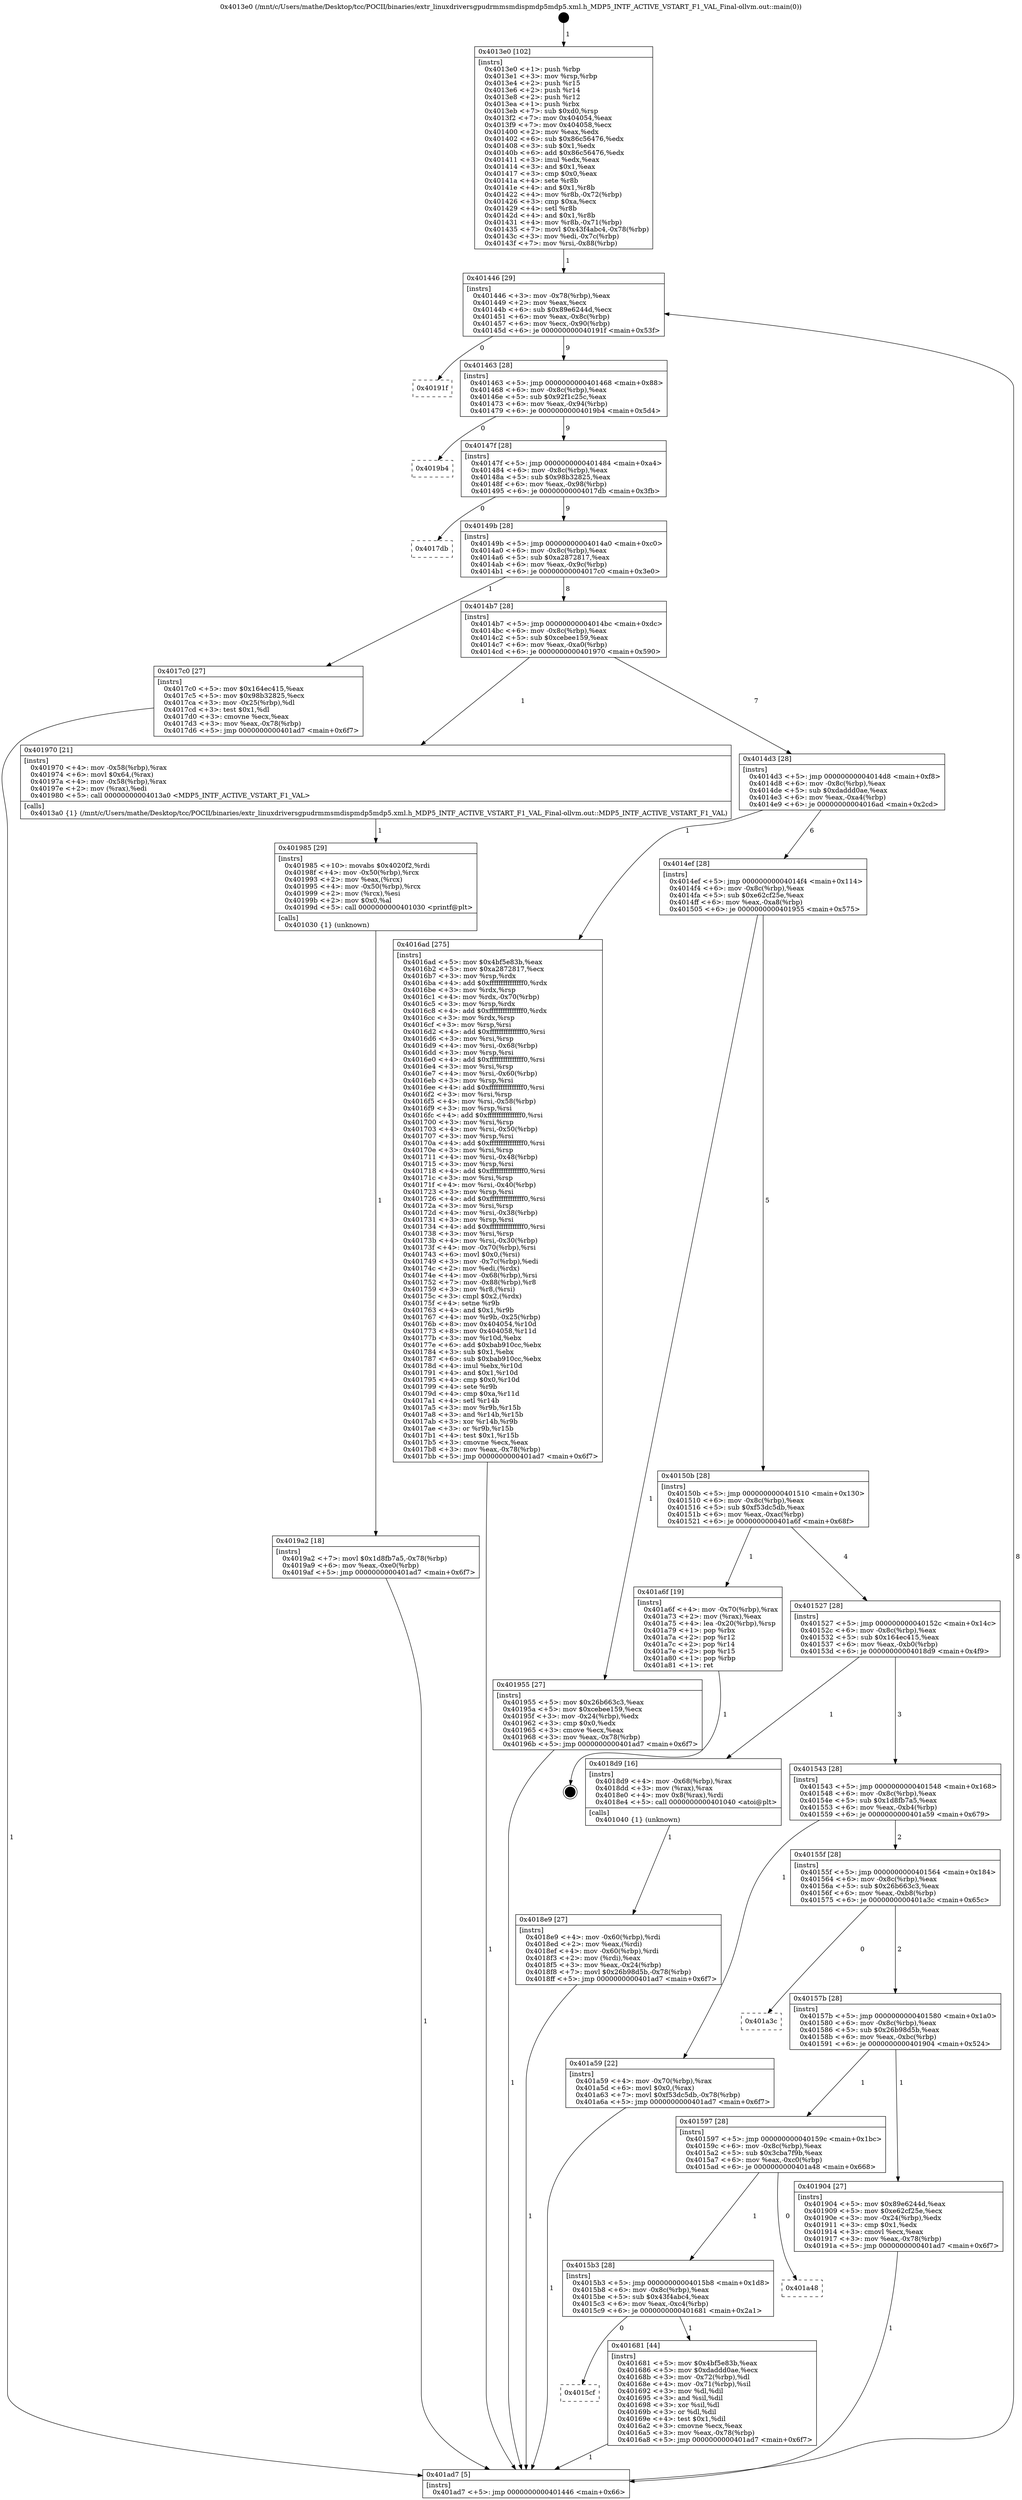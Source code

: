 digraph "0x4013e0" {
  label = "0x4013e0 (/mnt/c/Users/mathe/Desktop/tcc/POCII/binaries/extr_linuxdriversgpudrmmsmdispmdp5mdp5.xml.h_MDP5_INTF_ACTIVE_VSTART_F1_VAL_Final-ollvm.out::main(0))"
  labelloc = "t"
  node[shape=record]

  Entry [label="",width=0.3,height=0.3,shape=circle,fillcolor=black,style=filled]
  "0x401446" [label="{
     0x401446 [29]\l
     | [instrs]\l
     &nbsp;&nbsp;0x401446 \<+3\>: mov -0x78(%rbp),%eax\l
     &nbsp;&nbsp;0x401449 \<+2\>: mov %eax,%ecx\l
     &nbsp;&nbsp;0x40144b \<+6\>: sub $0x89e6244d,%ecx\l
     &nbsp;&nbsp;0x401451 \<+6\>: mov %eax,-0x8c(%rbp)\l
     &nbsp;&nbsp;0x401457 \<+6\>: mov %ecx,-0x90(%rbp)\l
     &nbsp;&nbsp;0x40145d \<+6\>: je 000000000040191f \<main+0x53f\>\l
  }"]
  "0x40191f" [label="{
     0x40191f\l
  }", style=dashed]
  "0x401463" [label="{
     0x401463 [28]\l
     | [instrs]\l
     &nbsp;&nbsp;0x401463 \<+5\>: jmp 0000000000401468 \<main+0x88\>\l
     &nbsp;&nbsp;0x401468 \<+6\>: mov -0x8c(%rbp),%eax\l
     &nbsp;&nbsp;0x40146e \<+5\>: sub $0x92f1c25c,%eax\l
     &nbsp;&nbsp;0x401473 \<+6\>: mov %eax,-0x94(%rbp)\l
     &nbsp;&nbsp;0x401479 \<+6\>: je 00000000004019b4 \<main+0x5d4\>\l
  }"]
  Exit [label="",width=0.3,height=0.3,shape=circle,fillcolor=black,style=filled,peripheries=2]
  "0x4019b4" [label="{
     0x4019b4\l
  }", style=dashed]
  "0x40147f" [label="{
     0x40147f [28]\l
     | [instrs]\l
     &nbsp;&nbsp;0x40147f \<+5\>: jmp 0000000000401484 \<main+0xa4\>\l
     &nbsp;&nbsp;0x401484 \<+6\>: mov -0x8c(%rbp),%eax\l
     &nbsp;&nbsp;0x40148a \<+5\>: sub $0x98b32825,%eax\l
     &nbsp;&nbsp;0x40148f \<+6\>: mov %eax,-0x98(%rbp)\l
     &nbsp;&nbsp;0x401495 \<+6\>: je 00000000004017db \<main+0x3fb\>\l
  }"]
  "0x4019a2" [label="{
     0x4019a2 [18]\l
     | [instrs]\l
     &nbsp;&nbsp;0x4019a2 \<+7\>: movl $0x1d8fb7a5,-0x78(%rbp)\l
     &nbsp;&nbsp;0x4019a9 \<+6\>: mov %eax,-0xe0(%rbp)\l
     &nbsp;&nbsp;0x4019af \<+5\>: jmp 0000000000401ad7 \<main+0x6f7\>\l
  }"]
  "0x4017db" [label="{
     0x4017db\l
  }", style=dashed]
  "0x40149b" [label="{
     0x40149b [28]\l
     | [instrs]\l
     &nbsp;&nbsp;0x40149b \<+5\>: jmp 00000000004014a0 \<main+0xc0\>\l
     &nbsp;&nbsp;0x4014a0 \<+6\>: mov -0x8c(%rbp),%eax\l
     &nbsp;&nbsp;0x4014a6 \<+5\>: sub $0xa2872817,%eax\l
     &nbsp;&nbsp;0x4014ab \<+6\>: mov %eax,-0x9c(%rbp)\l
     &nbsp;&nbsp;0x4014b1 \<+6\>: je 00000000004017c0 \<main+0x3e0\>\l
  }"]
  "0x401985" [label="{
     0x401985 [29]\l
     | [instrs]\l
     &nbsp;&nbsp;0x401985 \<+10\>: movabs $0x4020f2,%rdi\l
     &nbsp;&nbsp;0x40198f \<+4\>: mov -0x50(%rbp),%rcx\l
     &nbsp;&nbsp;0x401993 \<+2\>: mov %eax,(%rcx)\l
     &nbsp;&nbsp;0x401995 \<+4\>: mov -0x50(%rbp),%rcx\l
     &nbsp;&nbsp;0x401999 \<+2\>: mov (%rcx),%esi\l
     &nbsp;&nbsp;0x40199b \<+2\>: mov $0x0,%al\l
     &nbsp;&nbsp;0x40199d \<+5\>: call 0000000000401030 \<printf@plt\>\l
     | [calls]\l
     &nbsp;&nbsp;0x401030 \{1\} (unknown)\l
  }"]
  "0x4017c0" [label="{
     0x4017c0 [27]\l
     | [instrs]\l
     &nbsp;&nbsp;0x4017c0 \<+5\>: mov $0x164ec415,%eax\l
     &nbsp;&nbsp;0x4017c5 \<+5\>: mov $0x98b32825,%ecx\l
     &nbsp;&nbsp;0x4017ca \<+3\>: mov -0x25(%rbp),%dl\l
     &nbsp;&nbsp;0x4017cd \<+3\>: test $0x1,%dl\l
     &nbsp;&nbsp;0x4017d0 \<+3\>: cmovne %ecx,%eax\l
     &nbsp;&nbsp;0x4017d3 \<+3\>: mov %eax,-0x78(%rbp)\l
     &nbsp;&nbsp;0x4017d6 \<+5\>: jmp 0000000000401ad7 \<main+0x6f7\>\l
  }"]
  "0x4014b7" [label="{
     0x4014b7 [28]\l
     | [instrs]\l
     &nbsp;&nbsp;0x4014b7 \<+5\>: jmp 00000000004014bc \<main+0xdc\>\l
     &nbsp;&nbsp;0x4014bc \<+6\>: mov -0x8c(%rbp),%eax\l
     &nbsp;&nbsp;0x4014c2 \<+5\>: sub $0xcebee159,%eax\l
     &nbsp;&nbsp;0x4014c7 \<+6\>: mov %eax,-0xa0(%rbp)\l
     &nbsp;&nbsp;0x4014cd \<+6\>: je 0000000000401970 \<main+0x590\>\l
  }"]
  "0x4018e9" [label="{
     0x4018e9 [27]\l
     | [instrs]\l
     &nbsp;&nbsp;0x4018e9 \<+4\>: mov -0x60(%rbp),%rdi\l
     &nbsp;&nbsp;0x4018ed \<+2\>: mov %eax,(%rdi)\l
     &nbsp;&nbsp;0x4018ef \<+4\>: mov -0x60(%rbp),%rdi\l
     &nbsp;&nbsp;0x4018f3 \<+2\>: mov (%rdi),%eax\l
     &nbsp;&nbsp;0x4018f5 \<+3\>: mov %eax,-0x24(%rbp)\l
     &nbsp;&nbsp;0x4018f8 \<+7\>: movl $0x26b98d5b,-0x78(%rbp)\l
     &nbsp;&nbsp;0x4018ff \<+5\>: jmp 0000000000401ad7 \<main+0x6f7\>\l
  }"]
  "0x401970" [label="{
     0x401970 [21]\l
     | [instrs]\l
     &nbsp;&nbsp;0x401970 \<+4\>: mov -0x58(%rbp),%rax\l
     &nbsp;&nbsp;0x401974 \<+6\>: movl $0x64,(%rax)\l
     &nbsp;&nbsp;0x40197a \<+4\>: mov -0x58(%rbp),%rax\l
     &nbsp;&nbsp;0x40197e \<+2\>: mov (%rax),%edi\l
     &nbsp;&nbsp;0x401980 \<+5\>: call 00000000004013a0 \<MDP5_INTF_ACTIVE_VSTART_F1_VAL\>\l
     | [calls]\l
     &nbsp;&nbsp;0x4013a0 \{1\} (/mnt/c/Users/mathe/Desktop/tcc/POCII/binaries/extr_linuxdriversgpudrmmsmdispmdp5mdp5.xml.h_MDP5_INTF_ACTIVE_VSTART_F1_VAL_Final-ollvm.out::MDP5_INTF_ACTIVE_VSTART_F1_VAL)\l
  }"]
  "0x4014d3" [label="{
     0x4014d3 [28]\l
     | [instrs]\l
     &nbsp;&nbsp;0x4014d3 \<+5\>: jmp 00000000004014d8 \<main+0xf8\>\l
     &nbsp;&nbsp;0x4014d8 \<+6\>: mov -0x8c(%rbp),%eax\l
     &nbsp;&nbsp;0x4014de \<+5\>: sub $0xdaddd0ae,%eax\l
     &nbsp;&nbsp;0x4014e3 \<+6\>: mov %eax,-0xa4(%rbp)\l
     &nbsp;&nbsp;0x4014e9 \<+6\>: je 00000000004016ad \<main+0x2cd\>\l
  }"]
  "0x4013e0" [label="{
     0x4013e0 [102]\l
     | [instrs]\l
     &nbsp;&nbsp;0x4013e0 \<+1\>: push %rbp\l
     &nbsp;&nbsp;0x4013e1 \<+3\>: mov %rsp,%rbp\l
     &nbsp;&nbsp;0x4013e4 \<+2\>: push %r15\l
     &nbsp;&nbsp;0x4013e6 \<+2\>: push %r14\l
     &nbsp;&nbsp;0x4013e8 \<+2\>: push %r12\l
     &nbsp;&nbsp;0x4013ea \<+1\>: push %rbx\l
     &nbsp;&nbsp;0x4013eb \<+7\>: sub $0xd0,%rsp\l
     &nbsp;&nbsp;0x4013f2 \<+7\>: mov 0x404054,%eax\l
     &nbsp;&nbsp;0x4013f9 \<+7\>: mov 0x404058,%ecx\l
     &nbsp;&nbsp;0x401400 \<+2\>: mov %eax,%edx\l
     &nbsp;&nbsp;0x401402 \<+6\>: sub $0x86c56476,%edx\l
     &nbsp;&nbsp;0x401408 \<+3\>: sub $0x1,%edx\l
     &nbsp;&nbsp;0x40140b \<+6\>: add $0x86c56476,%edx\l
     &nbsp;&nbsp;0x401411 \<+3\>: imul %edx,%eax\l
     &nbsp;&nbsp;0x401414 \<+3\>: and $0x1,%eax\l
     &nbsp;&nbsp;0x401417 \<+3\>: cmp $0x0,%eax\l
     &nbsp;&nbsp;0x40141a \<+4\>: sete %r8b\l
     &nbsp;&nbsp;0x40141e \<+4\>: and $0x1,%r8b\l
     &nbsp;&nbsp;0x401422 \<+4\>: mov %r8b,-0x72(%rbp)\l
     &nbsp;&nbsp;0x401426 \<+3\>: cmp $0xa,%ecx\l
     &nbsp;&nbsp;0x401429 \<+4\>: setl %r8b\l
     &nbsp;&nbsp;0x40142d \<+4\>: and $0x1,%r8b\l
     &nbsp;&nbsp;0x401431 \<+4\>: mov %r8b,-0x71(%rbp)\l
     &nbsp;&nbsp;0x401435 \<+7\>: movl $0x43f4abc4,-0x78(%rbp)\l
     &nbsp;&nbsp;0x40143c \<+3\>: mov %edi,-0x7c(%rbp)\l
     &nbsp;&nbsp;0x40143f \<+7\>: mov %rsi,-0x88(%rbp)\l
  }"]
  "0x4016ad" [label="{
     0x4016ad [275]\l
     | [instrs]\l
     &nbsp;&nbsp;0x4016ad \<+5\>: mov $0x4bf5e83b,%eax\l
     &nbsp;&nbsp;0x4016b2 \<+5\>: mov $0xa2872817,%ecx\l
     &nbsp;&nbsp;0x4016b7 \<+3\>: mov %rsp,%rdx\l
     &nbsp;&nbsp;0x4016ba \<+4\>: add $0xfffffffffffffff0,%rdx\l
     &nbsp;&nbsp;0x4016be \<+3\>: mov %rdx,%rsp\l
     &nbsp;&nbsp;0x4016c1 \<+4\>: mov %rdx,-0x70(%rbp)\l
     &nbsp;&nbsp;0x4016c5 \<+3\>: mov %rsp,%rdx\l
     &nbsp;&nbsp;0x4016c8 \<+4\>: add $0xfffffffffffffff0,%rdx\l
     &nbsp;&nbsp;0x4016cc \<+3\>: mov %rdx,%rsp\l
     &nbsp;&nbsp;0x4016cf \<+3\>: mov %rsp,%rsi\l
     &nbsp;&nbsp;0x4016d2 \<+4\>: add $0xfffffffffffffff0,%rsi\l
     &nbsp;&nbsp;0x4016d6 \<+3\>: mov %rsi,%rsp\l
     &nbsp;&nbsp;0x4016d9 \<+4\>: mov %rsi,-0x68(%rbp)\l
     &nbsp;&nbsp;0x4016dd \<+3\>: mov %rsp,%rsi\l
     &nbsp;&nbsp;0x4016e0 \<+4\>: add $0xfffffffffffffff0,%rsi\l
     &nbsp;&nbsp;0x4016e4 \<+3\>: mov %rsi,%rsp\l
     &nbsp;&nbsp;0x4016e7 \<+4\>: mov %rsi,-0x60(%rbp)\l
     &nbsp;&nbsp;0x4016eb \<+3\>: mov %rsp,%rsi\l
     &nbsp;&nbsp;0x4016ee \<+4\>: add $0xfffffffffffffff0,%rsi\l
     &nbsp;&nbsp;0x4016f2 \<+3\>: mov %rsi,%rsp\l
     &nbsp;&nbsp;0x4016f5 \<+4\>: mov %rsi,-0x58(%rbp)\l
     &nbsp;&nbsp;0x4016f9 \<+3\>: mov %rsp,%rsi\l
     &nbsp;&nbsp;0x4016fc \<+4\>: add $0xfffffffffffffff0,%rsi\l
     &nbsp;&nbsp;0x401700 \<+3\>: mov %rsi,%rsp\l
     &nbsp;&nbsp;0x401703 \<+4\>: mov %rsi,-0x50(%rbp)\l
     &nbsp;&nbsp;0x401707 \<+3\>: mov %rsp,%rsi\l
     &nbsp;&nbsp;0x40170a \<+4\>: add $0xfffffffffffffff0,%rsi\l
     &nbsp;&nbsp;0x40170e \<+3\>: mov %rsi,%rsp\l
     &nbsp;&nbsp;0x401711 \<+4\>: mov %rsi,-0x48(%rbp)\l
     &nbsp;&nbsp;0x401715 \<+3\>: mov %rsp,%rsi\l
     &nbsp;&nbsp;0x401718 \<+4\>: add $0xfffffffffffffff0,%rsi\l
     &nbsp;&nbsp;0x40171c \<+3\>: mov %rsi,%rsp\l
     &nbsp;&nbsp;0x40171f \<+4\>: mov %rsi,-0x40(%rbp)\l
     &nbsp;&nbsp;0x401723 \<+3\>: mov %rsp,%rsi\l
     &nbsp;&nbsp;0x401726 \<+4\>: add $0xfffffffffffffff0,%rsi\l
     &nbsp;&nbsp;0x40172a \<+3\>: mov %rsi,%rsp\l
     &nbsp;&nbsp;0x40172d \<+4\>: mov %rsi,-0x38(%rbp)\l
     &nbsp;&nbsp;0x401731 \<+3\>: mov %rsp,%rsi\l
     &nbsp;&nbsp;0x401734 \<+4\>: add $0xfffffffffffffff0,%rsi\l
     &nbsp;&nbsp;0x401738 \<+3\>: mov %rsi,%rsp\l
     &nbsp;&nbsp;0x40173b \<+4\>: mov %rsi,-0x30(%rbp)\l
     &nbsp;&nbsp;0x40173f \<+4\>: mov -0x70(%rbp),%rsi\l
     &nbsp;&nbsp;0x401743 \<+6\>: movl $0x0,(%rsi)\l
     &nbsp;&nbsp;0x401749 \<+3\>: mov -0x7c(%rbp),%edi\l
     &nbsp;&nbsp;0x40174c \<+2\>: mov %edi,(%rdx)\l
     &nbsp;&nbsp;0x40174e \<+4\>: mov -0x68(%rbp),%rsi\l
     &nbsp;&nbsp;0x401752 \<+7\>: mov -0x88(%rbp),%r8\l
     &nbsp;&nbsp;0x401759 \<+3\>: mov %r8,(%rsi)\l
     &nbsp;&nbsp;0x40175c \<+3\>: cmpl $0x2,(%rdx)\l
     &nbsp;&nbsp;0x40175f \<+4\>: setne %r9b\l
     &nbsp;&nbsp;0x401763 \<+4\>: and $0x1,%r9b\l
     &nbsp;&nbsp;0x401767 \<+4\>: mov %r9b,-0x25(%rbp)\l
     &nbsp;&nbsp;0x40176b \<+8\>: mov 0x404054,%r10d\l
     &nbsp;&nbsp;0x401773 \<+8\>: mov 0x404058,%r11d\l
     &nbsp;&nbsp;0x40177b \<+3\>: mov %r10d,%ebx\l
     &nbsp;&nbsp;0x40177e \<+6\>: add $0xbab910cc,%ebx\l
     &nbsp;&nbsp;0x401784 \<+3\>: sub $0x1,%ebx\l
     &nbsp;&nbsp;0x401787 \<+6\>: sub $0xbab910cc,%ebx\l
     &nbsp;&nbsp;0x40178d \<+4\>: imul %ebx,%r10d\l
     &nbsp;&nbsp;0x401791 \<+4\>: and $0x1,%r10d\l
     &nbsp;&nbsp;0x401795 \<+4\>: cmp $0x0,%r10d\l
     &nbsp;&nbsp;0x401799 \<+4\>: sete %r9b\l
     &nbsp;&nbsp;0x40179d \<+4\>: cmp $0xa,%r11d\l
     &nbsp;&nbsp;0x4017a1 \<+4\>: setl %r14b\l
     &nbsp;&nbsp;0x4017a5 \<+3\>: mov %r9b,%r15b\l
     &nbsp;&nbsp;0x4017a8 \<+3\>: and %r14b,%r15b\l
     &nbsp;&nbsp;0x4017ab \<+3\>: xor %r14b,%r9b\l
     &nbsp;&nbsp;0x4017ae \<+3\>: or %r9b,%r15b\l
     &nbsp;&nbsp;0x4017b1 \<+4\>: test $0x1,%r15b\l
     &nbsp;&nbsp;0x4017b5 \<+3\>: cmovne %ecx,%eax\l
     &nbsp;&nbsp;0x4017b8 \<+3\>: mov %eax,-0x78(%rbp)\l
     &nbsp;&nbsp;0x4017bb \<+5\>: jmp 0000000000401ad7 \<main+0x6f7\>\l
  }"]
  "0x4014ef" [label="{
     0x4014ef [28]\l
     | [instrs]\l
     &nbsp;&nbsp;0x4014ef \<+5\>: jmp 00000000004014f4 \<main+0x114\>\l
     &nbsp;&nbsp;0x4014f4 \<+6\>: mov -0x8c(%rbp),%eax\l
     &nbsp;&nbsp;0x4014fa \<+5\>: sub $0xe62cf25e,%eax\l
     &nbsp;&nbsp;0x4014ff \<+6\>: mov %eax,-0xa8(%rbp)\l
     &nbsp;&nbsp;0x401505 \<+6\>: je 0000000000401955 \<main+0x575\>\l
  }"]
  "0x401ad7" [label="{
     0x401ad7 [5]\l
     | [instrs]\l
     &nbsp;&nbsp;0x401ad7 \<+5\>: jmp 0000000000401446 \<main+0x66\>\l
  }"]
  "0x401955" [label="{
     0x401955 [27]\l
     | [instrs]\l
     &nbsp;&nbsp;0x401955 \<+5\>: mov $0x26b663c3,%eax\l
     &nbsp;&nbsp;0x40195a \<+5\>: mov $0xcebee159,%ecx\l
     &nbsp;&nbsp;0x40195f \<+3\>: mov -0x24(%rbp),%edx\l
     &nbsp;&nbsp;0x401962 \<+3\>: cmp $0x0,%edx\l
     &nbsp;&nbsp;0x401965 \<+3\>: cmove %ecx,%eax\l
     &nbsp;&nbsp;0x401968 \<+3\>: mov %eax,-0x78(%rbp)\l
     &nbsp;&nbsp;0x40196b \<+5\>: jmp 0000000000401ad7 \<main+0x6f7\>\l
  }"]
  "0x40150b" [label="{
     0x40150b [28]\l
     | [instrs]\l
     &nbsp;&nbsp;0x40150b \<+5\>: jmp 0000000000401510 \<main+0x130\>\l
     &nbsp;&nbsp;0x401510 \<+6\>: mov -0x8c(%rbp),%eax\l
     &nbsp;&nbsp;0x401516 \<+5\>: sub $0xf53dc5db,%eax\l
     &nbsp;&nbsp;0x40151b \<+6\>: mov %eax,-0xac(%rbp)\l
     &nbsp;&nbsp;0x401521 \<+6\>: je 0000000000401a6f \<main+0x68f\>\l
  }"]
  "0x4015cf" [label="{
     0x4015cf\l
  }", style=dashed]
  "0x401a6f" [label="{
     0x401a6f [19]\l
     | [instrs]\l
     &nbsp;&nbsp;0x401a6f \<+4\>: mov -0x70(%rbp),%rax\l
     &nbsp;&nbsp;0x401a73 \<+2\>: mov (%rax),%eax\l
     &nbsp;&nbsp;0x401a75 \<+4\>: lea -0x20(%rbp),%rsp\l
     &nbsp;&nbsp;0x401a79 \<+1\>: pop %rbx\l
     &nbsp;&nbsp;0x401a7a \<+2\>: pop %r12\l
     &nbsp;&nbsp;0x401a7c \<+2\>: pop %r14\l
     &nbsp;&nbsp;0x401a7e \<+2\>: pop %r15\l
     &nbsp;&nbsp;0x401a80 \<+1\>: pop %rbp\l
     &nbsp;&nbsp;0x401a81 \<+1\>: ret\l
  }"]
  "0x401527" [label="{
     0x401527 [28]\l
     | [instrs]\l
     &nbsp;&nbsp;0x401527 \<+5\>: jmp 000000000040152c \<main+0x14c\>\l
     &nbsp;&nbsp;0x40152c \<+6\>: mov -0x8c(%rbp),%eax\l
     &nbsp;&nbsp;0x401532 \<+5\>: sub $0x164ec415,%eax\l
     &nbsp;&nbsp;0x401537 \<+6\>: mov %eax,-0xb0(%rbp)\l
     &nbsp;&nbsp;0x40153d \<+6\>: je 00000000004018d9 \<main+0x4f9\>\l
  }"]
  "0x401681" [label="{
     0x401681 [44]\l
     | [instrs]\l
     &nbsp;&nbsp;0x401681 \<+5\>: mov $0x4bf5e83b,%eax\l
     &nbsp;&nbsp;0x401686 \<+5\>: mov $0xdaddd0ae,%ecx\l
     &nbsp;&nbsp;0x40168b \<+3\>: mov -0x72(%rbp),%dl\l
     &nbsp;&nbsp;0x40168e \<+4\>: mov -0x71(%rbp),%sil\l
     &nbsp;&nbsp;0x401692 \<+3\>: mov %dl,%dil\l
     &nbsp;&nbsp;0x401695 \<+3\>: and %sil,%dil\l
     &nbsp;&nbsp;0x401698 \<+3\>: xor %sil,%dl\l
     &nbsp;&nbsp;0x40169b \<+3\>: or %dl,%dil\l
     &nbsp;&nbsp;0x40169e \<+4\>: test $0x1,%dil\l
     &nbsp;&nbsp;0x4016a2 \<+3\>: cmovne %ecx,%eax\l
     &nbsp;&nbsp;0x4016a5 \<+3\>: mov %eax,-0x78(%rbp)\l
     &nbsp;&nbsp;0x4016a8 \<+5\>: jmp 0000000000401ad7 \<main+0x6f7\>\l
  }"]
  "0x4018d9" [label="{
     0x4018d9 [16]\l
     | [instrs]\l
     &nbsp;&nbsp;0x4018d9 \<+4\>: mov -0x68(%rbp),%rax\l
     &nbsp;&nbsp;0x4018dd \<+3\>: mov (%rax),%rax\l
     &nbsp;&nbsp;0x4018e0 \<+4\>: mov 0x8(%rax),%rdi\l
     &nbsp;&nbsp;0x4018e4 \<+5\>: call 0000000000401040 \<atoi@plt\>\l
     | [calls]\l
     &nbsp;&nbsp;0x401040 \{1\} (unknown)\l
  }"]
  "0x401543" [label="{
     0x401543 [28]\l
     | [instrs]\l
     &nbsp;&nbsp;0x401543 \<+5\>: jmp 0000000000401548 \<main+0x168\>\l
     &nbsp;&nbsp;0x401548 \<+6\>: mov -0x8c(%rbp),%eax\l
     &nbsp;&nbsp;0x40154e \<+5\>: sub $0x1d8fb7a5,%eax\l
     &nbsp;&nbsp;0x401553 \<+6\>: mov %eax,-0xb4(%rbp)\l
     &nbsp;&nbsp;0x401559 \<+6\>: je 0000000000401a59 \<main+0x679\>\l
  }"]
  "0x4015b3" [label="{
     0x4015b3 [28]\l
     | [instrs]\l
     &nbsp;&nbsp;0x4015b3 \<+5\>: jmp 00000000004015b8 \<main+0x1d8\>\l
     &nbsp;&nbsp;0x4015b8 \<+6\>: mov -0x8c(%rbp),%eax\l
     &nbsp;&nbsp;0x4015be \<+5\>: sub $0x43f4abc4,%eax\l
     &nbsp;&nbsp;0x4015c3 \<+6\>: mov %eax,-0xc4(%rbp)\l
     &nbsp;&nbsp;0x4015c9 \<+6\>: je 0000000000401681 \<main+0x2a1\>\l
  }"]
  "0x401a59" [label="{
     0x401a59 [22]\l
     | [instrs]\l
     &nbsp;&nbsp;0x401a59 \<+4\>: mov -0x70(%rbp),%rax\l
     &nbsp;&nbsp;0x401a5d \<+6\>: movl $0x0,(%rax)\l
     &nbsp;&nbsp;0x401a63 \<+7\>: movl $0xf53dc5db,-0x78(%rbp)\l
     &nbsp;&nbsp;0x401a6a \<+5\>: jmp 0000000000401ad7 \<main+0x6f7\>\l
  }"]
  "0x40155f" [label="{
     0x40155f [28]\l
     | [instrs]\l
     &nbsp;&nbsp;0x40155f \<+5\>: jmp 0000000000401564 \<main+0x184\>\l
     &nbsp;&nbsp;0x401564 \<+6\>: mov -0x8c(%rbp),%eax\l
     &nbsp;&nbsp;0x40156a \<+5\>: sub $0x26b663c3,%eax\l
     &nbsp;&nbsp;0x40156f \<+6\>: mov %eax,-0xb8(%rbp)\l
     &nbsp;&nbsp;0x401575 \<+6\>: je 0000000000401a3c \<main+0x65c\>\l
  }"]
  "0x401a48" [label="{
     0x401a48\l
  }", style=dashed]
  "0x401a3c" [label="{
     0x401a3c\l
  }", style=dashed]
  "0x40157b" [label="{
     0x40157b [28]\l
     | [instrs]\l
     &nbsp;&nbsp;0x40157b \<+5\>: jmp 0000000000401580 \<main+0x1a0\>\l
     &nbsp;&nbsp;0x401580 \<+6\>: mov -0x8c(%rbp),%eax\l
     &nbsp;&nbsp;0x401586 \<+5\>: sub $0x26b98d5b,%eax\l
     &nbsp;&nbsp;0x40158b \<+6\>: mov %eax,-0xbc(%rbp)\l
     &nbsp;&nbsp;0x401591 \<+6\>: je 0000000000401904 \<main+0x524\>\l
  }"]
  "0x401597" [label="{
     0x401597 [28]\l
     | [instrs]\l
     &nbsp;&nbsp;0x401597 \<+5\>: jmp 000000000040159c \<main+0x1bc\>\l
     &nbsp;&nbsp;0x40159c \<+6\>: mov -0x8c(%rbp),%eax\l
     &nbsp;&nbsp;0x4015a2 \<+5\>: sub $0x3cba7f9b,%eax\l
     &nbsp;&nbsp;0x4015a7 \<+6\>: mov %eax,-0xc0(%rbp)\l
     &nbsp;&nbsp;0x4015ad \<+6\>: je 0000000000401a48 \<main+0x668\>\l
  }"]
  "0x401904" [label="{
     0x401904 [27]\l
     | [instrs]\l
     &nbsp;&nbsp;0x401904 \<+5\>: mov $0x89e6244d,%eax\l
     &nbsp;&nbsp;0x401909 \<+5\>: mov $0xe62cf25e,%ecx\l
     &nbsp;&nbsp;0x40190e \<+3\>: mov -0x24(%rbp),%edx\l
     &nbsp;&nbsp;0x401911 \<+3\>: cmp $0x1,%edx\l
     &nbsp;&nbsp;0x401914 \<+3\>: cmovl %ecx,%eax\l
     &nbsp;&nbsp;0x401917 \<+3\>: mov %eax,-0x78(%rbp)\l
     &nbsp;&nbsp;0x40191a \<+5\>: jmp 0000000000401ad7 \<main+0x6f7\>\l
  }"]
  Entry -> "0x4013e0" [label=" 1"]
  "0x401446" -> "0x40191f" [label=" 0"]
  "0x401446" -> "0x401463" [label=" 9"]
  "0x401a6f" -> Exit [label=" 1"]
  "0x401463" -> "0x4019b4" [label=" 0"]
  "0x401463" -> "0x40147f" [label=" 9"]
  "0x401a59" -> "0x401ad7" [label=" 1"]
  "0x40147f" -> "0x4017db" [label=" 0"]
  "0x40147f" -> "0x40149b" [label=" 9"]
  "0x4019a2" -> "0x401ad7" [label=" 1"]
  "0x40149b" -> "0x4017c0" [label=" 1"]
  "0x40149b" -> "0x4014b7" [label=" 8"]
  "0x401985" -> "0x4019a2" [label=" 1"]
  "0x4014b7" -> "0x401970" [label=" 1"]
  "0x4014b7" -> "0x4014d3" [label=" 7"]
  "0x401970" -> "0x401985" [label=" 1"]
  "0x4014d3" -> "0x4016ad" [label=" 1"]
  "0x4014d3" -> "0x4014ef" [label=" 6"]
  "0x401904" -> "0x401ad7" [label=" 1"]
  "0x4014ef" -> "0x401955" [label=" 1"]
  "0x4014ef" -> "0x40150b" [label=" 5"]
  "0x4018e9" -> "0x401ad7" [label=" 1"]
  "0x40150b" -> "0x401a6f" [label=" 1"]
  "0x40150b" -> "0x401527" [label=" 4"]
  "0x4018d9" -> "0x4018e9" [label=" 1"]
  "0x401527" -> "0x4018d9" [label=" 1"]
  "0x401527" -> "0x401543" [label=" 3"]
  "0x4017c0" -> "0x401ad7" [label=" 1"]
  "0x401543" -> "0x401a59" [label=" 1"]
  "0x401543" -> "0x40155f" [label=" 2"]
  "0x401955" -> "0x401ad7" [label=" 1"]
  "0x40155f" -> "0x401a3c" [label=" 0"]
  "0x40155f" -> "0x40157b" [label=" 2"]
  "0x401ad7" -> "0x401446" [label=" 8"]
  "0x40157b" -> "0x401904" [label=" 1"]
  "0x40157b" -> "0x401597" [label=" 1"]
  "0x4013e0" -> "0x401446" [label=" 1"]
  "0x401597" -> "0x401a48" [label=" 0"]
  "0x401597" -> "0x4015b3" [label=" 1"]
  "0x4016ad" -> "0x401ad7" [label=" 1"]
  "0x4015b3" -> "0x401681" [label=" 1"]
  "0x4015b3" -> "0x4015cf" [label=" 0"]
  "0x401681" -> "0x401ad7" [label=" 1"]
}
